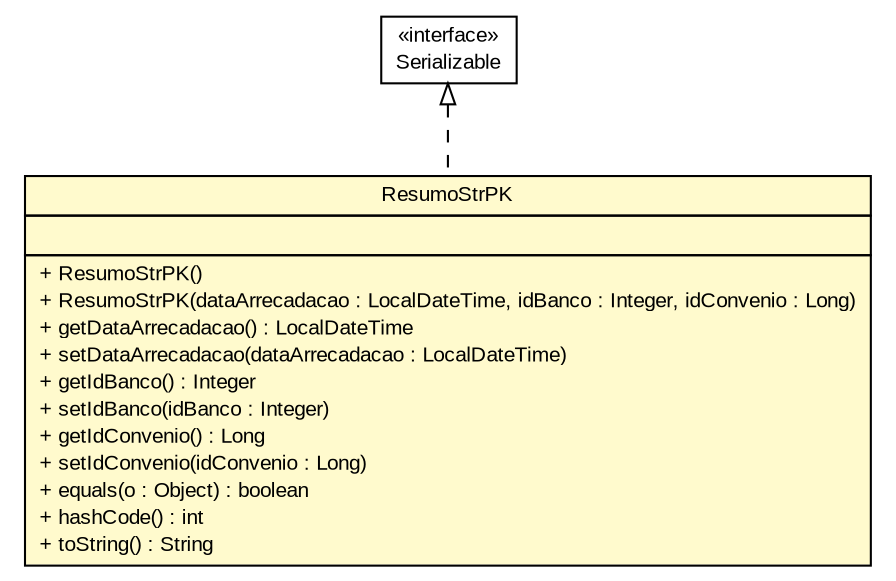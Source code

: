 #!/usr/local/bin/dot
#
# Class diagram 
# Generated by UMLGraph version R5_6 (http://www.umlgraph.org/)
#

digraph G {
	edge [fontname="arial",fontsize=10,labelfontname="arial",labelfontsize=10];
	node [fontname="arial",fontsize=10,shape=plaintext];
	nodesep=0.25;
	ranksep=0.5;
	// br.gov.to.sefaz.arr.persistence.entity.ResumoStrPK
	c938752 [label=<<table title="br.gov.to.sefaz.arr.persistence.entity.ResumoStrPK" border="0" cellborder="1" cellspacing="0" cellpadding="2" port="p" bgcolor="lemonChiffon" href="./ResumoStrPK.html">
		<tr><td><table border="0" cellspacing="0" cellpadding="1">
<tr><td align="center" balign="center"> ResumoStrPK </td></tr>
		</table></td></tr>
		<tr><td><table border="0" cellspacing="0" cellpadding="1">
<tr><td align="left" balign="left">  </td></tr>
		</table></td></tr>
		<tr><td><table border="0" cellspacing="0" cellpadding="1">
<tr><td align="left" balign="left"> + ResumoStrPK() </td></tr>
<tr><td align="left" balign="left"> + ResumoStrPK(dataArrecadacao : LocalDateTime, idBanco : Integer, idConvenio : Long) </td></tr>
<tr><td align="left" balign="left"> + getDataArrecadacao() : LocalDateTime </td></tr>
<tr><td align="left" balign="left"> + setDataArrecadacao(dataArrecadacao : LocalDateTime) </td></tr>
<tr><td align="left" balign="left"> + getIdBanco() : Integer </td></tr>
<tr><td align="left" balign="left"> + setIdBanco(idBanco : Integer) </td></tr>
<tr><td align="left" balign="left"> + getIdConvenio() : Long </td></tr>
<tr><td align="left" balign="left"> + setIdConvenio(idConvenio : Long) </td></tr>
<tr><td align="left" balign="left"> + equals(o : Object) : boolean </td></tr>
<tr><td align="left" balign="left"> + hashCode() : int </td></tr>
<tr><td align="left" balign="left"> + toString() : String </td></tr>
		</table></td></tr>
		</table>>, URL="./ResumoStrPK.html", fontname="arial", fontcolor="black", fontsize=10.0];
	//br.gov.to.sefaz.arr.persistence.entity.ResumoStrPK implements java.io.Serializable
	c939062:p -> c938752:p [dir=back,arrowtail=empty,style=dashed];
	// java.io.Serializable
	c939062 [label=<<table title="java.io.Serializable" border="0" cellborder="1" cellspacing="0" cellpadding="2" port="p" href="http://java.sun.com/j2se/1.4.2/docs/api/java/io/Serializable.html">
		<tr><td><table border="0" cellspacing="0" cellpadding="1">
<tr><td align="center" balign="center"> &#171;interface&#187; </td></tr>
<tr><td align="center" balign="center"> Serializable </td></tr>
		</table></td></tr>
		</table>>, URL="http://java.sun.com/j2se/1.4.2/docs/api/java/io/Serializable.html", fontname="arial", fontcolor="black", fontsize=10.0];
}

